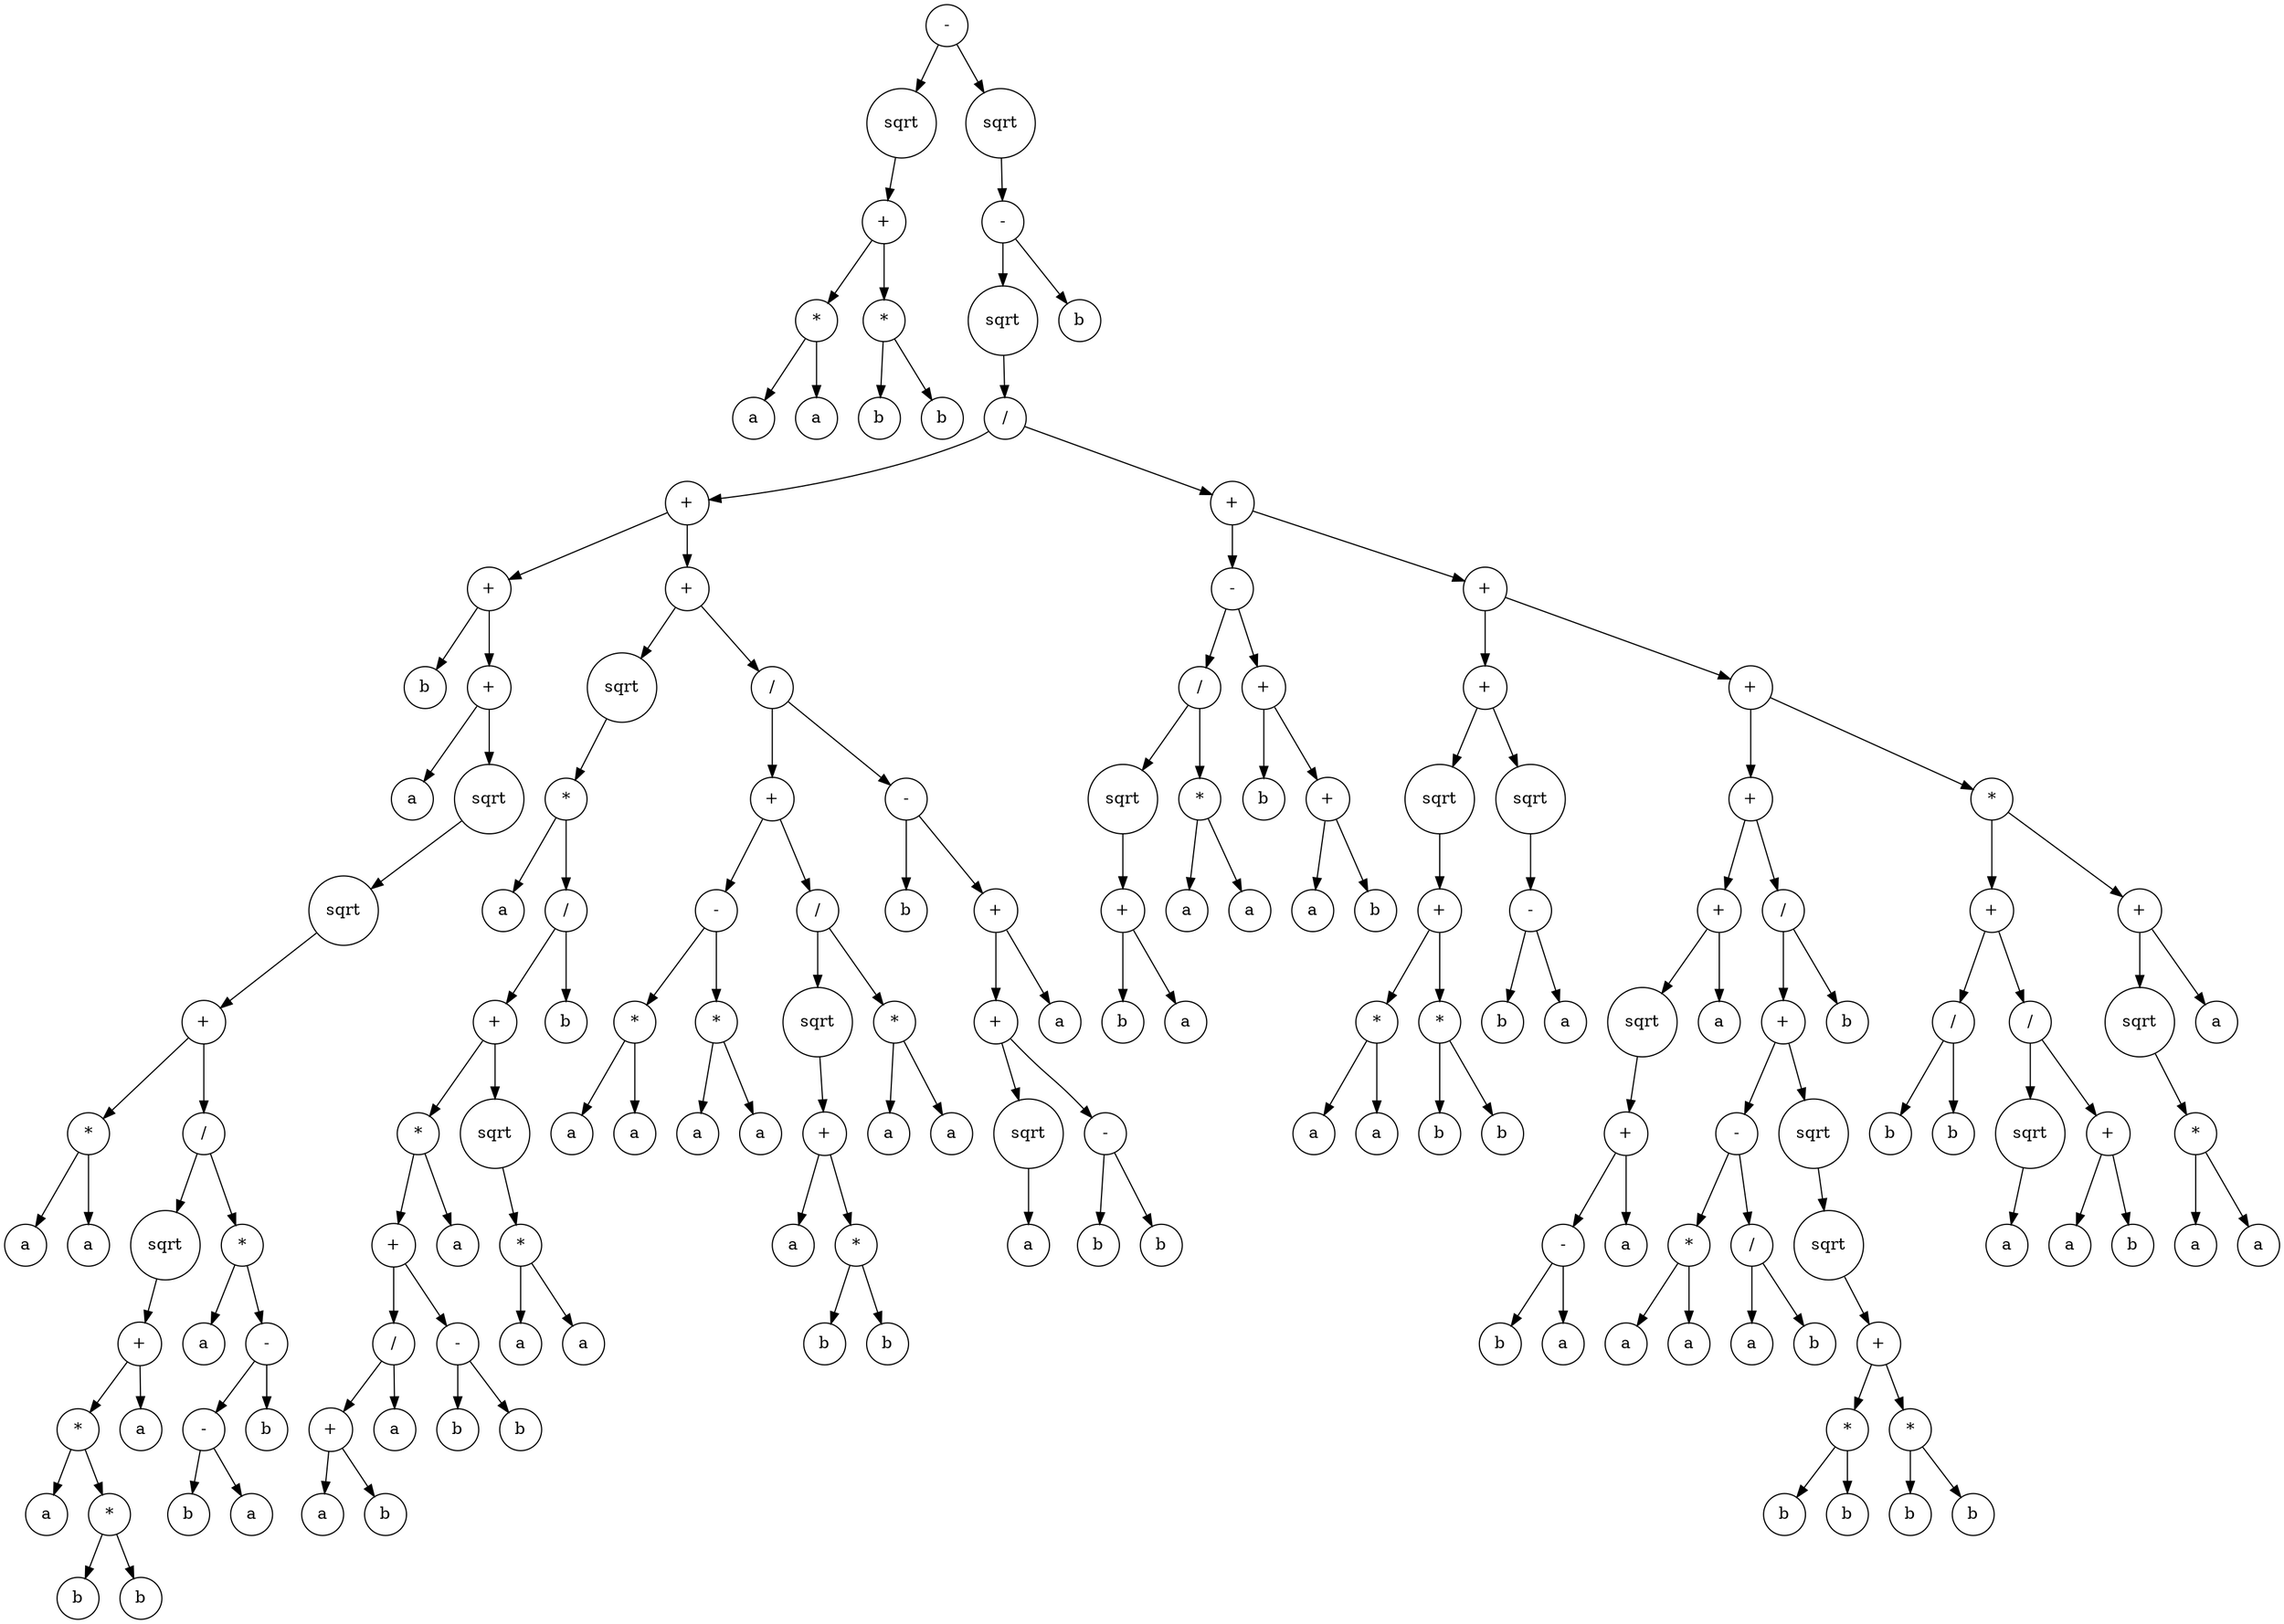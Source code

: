 digraph g {
graph [ordering=out];
node [shape=circle];
n[label = "-"];
n0[label = "sqrt"];
n00[label = "+"];
n000[label = "*"];
n0000[label = "a"];
n000 -> n0000;
n0001[label = "a"];
n000 -> n0001;
n00 -> n000;
n001[label = "*"];
n0010[label = "b"];
n001 -> n0010;
n0011[label = "b"];
n001 -> n0011;
n00 -> n001;
n0 -> n00;
n -> n0;
n1[label = "sqrt"];
n10[label = "-"];
n100[label = "sqrt"];
n1000[label = "/"];
n10000[label = "+"];
n100000[label = "+"];
n1000000[label = "b"];
n100000 -> n1000000;
n1000001[label = "+"];
n10000010[label = "a"];
n1000001 -> n10000010;
n10000011[label = "sqrt"];
n100000110[label = "sqrt"];
n1000001100[label = "+"];
n10000011000[label = "*"];
n100000110000[label = "a"];
n10000011000 -> n100000110000;
n100000110001[label = "a"];
n10000011000 -> n100000110001;
n1000001100 -> n10000011000;
n10000011001[label = "/"];
n100000110010[label = "sqrt"];
n1000001100100[label = "+"];
n10000011001000[label = "*"];
n100000110010000[label = "a"];
n10000011001000 -> n100000110010000;
n100000110010001[label = "*"];
n1000001100100010[label = "b"];
n100000110010001 -> n1000001100100010;
n1000001100100011[label = "b"];
n100000110010001 -> n1000001100100011;
n10000011001000 -> n100000110010001;
n1000001100100 -> n10000011001000;
n10000011001001[label = "a"];
n1000001100100 -> n10000011001001;
n100000110010 -> n1000001100100;
n10000011001 -> n100000110010;
n100000110011[label = "*"];
n1000001100110[label = "a"];
n100000110011 -> n1000001100110;
n1000001100111[label = "-"];
n10000011001110[label = "-"];
n100000110011100[label = "b"];
n10000011001110 -> n100000110011100;
n100000110011101[label = "a"];
n10000011001110 -> n100000110011101;
n1000001100111 -> n10000011001110;
n10000011001111[label = "b"];
n1000001100111 -> n10000011001111;
n100000110011 -> n1000001100111;
n10000011001 -> n100000110011;
n1000001100 -> n10000011001;
n100000110 -> n1000001100;
n10000011 -> n100000110;
n1000001 -> n10000011;
n100000 -> n1000001;
n10000 -> n100000;
n100001[label = "+"];
n1000010[label = "sqrt"];
n10000100[label = "*"];
n100001000[label = "a"];
n10000100 -> n100001000;
n100001001[label = "/"];
n1000010010[label = "+"];
n10000100100[label = "*"];
n100001001000[label = "+"];
n1000010010000[label = "/"];
n10000100100000[label = "+"];
n100001001000000[label = "a"];
n10000100100000 -> n100001001000000;
n100001001000001[label = "b"];
n10000100100000 -> n100001001000001;
n1000010010000 -> n10000100100000;
n10000100100001[label = "a"];
n1000010010000 -> n10000100100001;
n100001001000 -> n1000010010000;
n1000010010001[label = "-"];
n10000100100010[label = "b"];
n1000010010001 -> n10000100100010;
n10000100100011[label = "b"];
n1000010010001 -> n10000100100011;
n100001001000 -> n1000010010001;
n10000100100 -> n100001001000;
n100001001001[label = "a"];
n10000100100 -> n100001001001;
n1000010010 -> n10000100100;
n10000100101[label = "sqrt"];
n100001001010[label = "*"];
n1000010010100[label = "a"];
n100001001010 -> n1000010010100;
n1000010010101[label = "a"];
n100001001010 -> n1000010010101;
n10000100101 -> n100001001010;
n1000010010 -> n10000100101;
n100001001 -> n1000010010;
n1000010011[label = "b"];
n100001001 -> n1000010011;
n10000100 -> n100001001;
n1000010 -> n10000100;
n100001 -> n1000010;
n1000011[label = "/"];
n10000110[label = "+"];
n100001100[label = "-"];
n1000011000[label = "*"];
n10000110000[label = "a"];
n1000011000 -> n10000110000;
n10000110001[label = "a"];
n1000011000 -> n10000110001;
n100001100 -> n1000011000;
n1000011001[label = "*"];
n10000110010[label = "a"];
n1000011001 -> n10000110010;
n10000110011[label = "a"];
n1000011001 -> n10000110011;
n100001100 -> n1000011001;
n10000110 -> n100001100;
n100001101[label = "/"];
n1000011010[label = "sqrt"];
n10000110100[label = "+"];
n100001101000[label = "a"];
n10000110100 -> n100001101000;
n100001101001[label = "*"];
n1000011010010[label = "b"];
n100001101001 -> n1000011010010;
n1000011010011[label = "b"];
n100001101001 -> n1000011010011;
n10000110100 -> n100001101001;
n1000011010 -> n10000110100;
n100001101 -> n1000011010;
n1000011011[label = "*"];
n10000110110[label = "a"];
n1000011011 -> n10000110110;
n10000110111[label = "a"];
n1000011011 -> n10000110111;
n100001101 -> n1000011011;
n10000110 -> n100001101;
n1000011 -> n10000110;
n10000111[label = "-"];
n100001110[label = "b"];
n10000111 -> n100001110;
n100001111[label = "+"];
n1000011110[label = "+"];
n10000111100[label = "sqrt"];
n100001111000[label = "a"];
n10000111100 -> n100001111000;
n1000011110 -> n10000111100;
n10000111101[label = "-"];
n100001111010[label = "b"];
n10000111101 -> n100001111010;
n100001111011[label = "b"];
n10000111101 -> n100001111011;
n1000011110 -> n10000111101;
n100001111 -> n1000011110;
n1000011111[label = "a"];
n100001111 -> n1000011111;
n10000111 -> n100001111;
n1000011 -> n10000111;
n100001 -> n1000011;
n10000 -> n100001;
n1000 -> n10000;
n10001[label = "+"];
n100010[label = "-"];
n1000100[label = "/"];
n10001000[label = "sqrt"];
n100010000[label = "+"];
n1000100000[label = "b"];
n100010000 -> n1000100000;
n1000100001[label = "a"];
n100010000 -> n1000100001;
n10001000 -> n100010000;
n1000100 -> n10001000;
n10001001[label = "*"];
n100010010[label = "a"];
n10001001 -> n100010010;
n100010011[label = "a"];
n10001001 -> n100010011;
n1000100 -> n10001001;
n100010 -> n1000100;
n1000101[label = "+"];
n10001010[label = "b"];
n1000101 -> n10001010;
n10001011[label = "+"];
n100010110[label = "a"];
n10001011 -> n100010110;
n100010111[label = "b"];
n10001011 -> n100010111;
n1000101 -> n10001011;
n100010 -> n1000101;
n10001 -> n100010;
n100011[label = "+"];
n1000110[label = "+"];
n10001100[label = "sqrt"];
n100011000[label = "+"];
n1000110000[label = "*"];
n10001100000[label = "a"];
n1000110000 -> n10001100000;
n10001100001[label = "a"];
n1000110000 -> n10001100001;
n100011000 -> n1000110000;
n1000110001[label = "*"];
n10001100010[label = "b"];
n1000110001 -> n10001100010;
n10001100011[label = "b"];
n1000110001 -> n10001100011;
n100011000 -> n1000110001;
n10001100 -> n100011000;
n1000110 -> n10001100;
n10001101[label = "sqrt"];
n100011010[label = "-"];
n1000110100[label = "b"];
n100011010 -> n1000110100;
n1000110101[label = "a"];
n100011010 -> n1000110101;
n10001101 -> n100011010;
n1000110 -> n10001101;
n100011 -> n1000110;
n1000111[label = "+"];
n10001110[label = "+"];
n100011100[label = "+"];
n1000111000[label = "sqrt"];
n10001110000[label = "+"];
n100011100000[label = "-"];
n1000111000000[label = "b"];
n100011100000 -> n1000111000000;
n1000111000001[label = "a"];
n100011100000 -> n1000111000001;
n10001110000 -> n100011100000;
n100011100001[label = "a"];
n10001110000 -> n100011100001;
n1000111000 -> n10001110000;
n100011100 -> n1000111000;
n1000111001[label = "a"];
n100011100 -> n1000111001;
n10001110 -> n100011100;
n100011101[label = "/"];
n1000111010[label = "+"];
n10001110100[label = "-"];
n100011101000[label = "*"];
n1000111010000[label = "a"];
n100011101000 -> n1000111010000;
n1000111010001[label = "a"];
n100011101000 -> n1000111010001;
n10001110100 -> n100011101000;
n100011101001[label = "/"];
n1000111010010[label = "a"];
n100011101001 -> n1000111010010;
n1000111010011[label = "b"];
n100011101001 -> n1000111010011;
n10001110100 -> n100011101001;
n1000111010 -> n10001110100;
n10001110101[label = "sqrt"];
n100011101010[label = "sqrt"];
n1000111010100[label = "+"];
n10001110101000[label = "*"];
n100011101010000[label = "b"];
n10001110101000 -> n100011101010000;
n100011101010001[label = "b"];
n10001110101000 -> n100011101010001;
n1000111010100 -> n10001110101000;
n10001110101001[label = "*"];
n100011101010010[label = "b"];
n10001110101001 -> n100011101010010;
n100011101010011[label = "b"];
n10001110101001 -> n100011101010011;
n1000111010100 -> n10001110101001;
n100011101010 -> n1000111010100;
n10001110101 -> n100011101010;
n1000111010 -> n10001110101;
n100011101 -> n1000111010;
n1000111011[label = "b"];
n100011101 -> n1000111011;
n10001110 -> n100011101;
n1000111 -> n10001110;
n10001111[label = "*"];
n100011110[label = "+"];
n1000111100[label = "/"];
n10001111000[label = "b"];
n1000111100 -> n10001111000;
n10001111001[label = "b"];
n1000111100 -> n10001111001;
n100011110 -> n1000111100;
n1000111101[label = "/"];
n10001111010[label = "sqrt"];
n100011110100[label = "a"];
n10001111010 -> n100011110100;
n1000111101 -> n10001111010;
n10001111011[label = "+"];
n100011110110[label = "a"];
n10001111011 -> n100011110110;
n100011110111[label = "b"];
n10001111011 -> n100011110111;
n1000111101 -> n10001111011;
n100011110 -> n1000111101;
n10001111 -> n100011110;
n100011111[label = "+"];
n1000111110[label = "sqrt"];
n10001111100[label = "*"];
n100011111000[label = "a"];
n10001111100 -> n100011111000;
n100011111001[label = "a"];
n10001111100 -> n100011111001;
n1000111110 -> n10001111100;
n100011111 -> n1000111110;
n1000111111[label = "a"];
n100011111 -> n1000111111;
n10001111 -> n100011111;
n1000111 -> n10001111;
n100011 -> n1000111;
n10001 -> n100011;
n1000 -> n10001;
n100 -> n1000;
n10 -> n100;
n101[label = "b"];
n10 -> n101;
n1 -> n10;
n -> n1;
}
